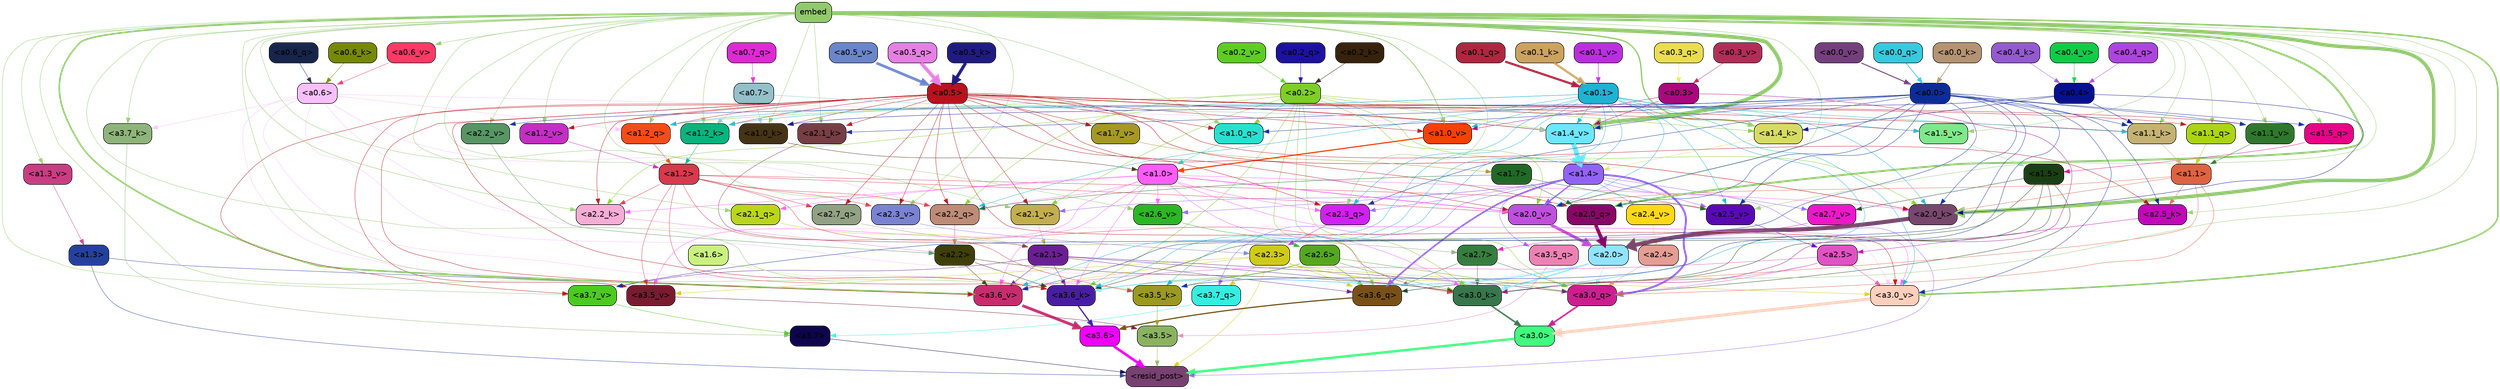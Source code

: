 strict digraph "" {
	graph [bgcolor=transparent,
		layout=dot,
		overlap=false,
		splines=true
	];
	"<a3.7>"	[color=black,
		fillcolor="#0e054c",
		fontname=Helvetica,
		shape=box,
		style="filled, rounded"];
	"<resid_post>"	[color=black,
		fillcolor="#774171",
		fontname=Helvetica,
		shape=box,
		style="filled, rounded"];
	"<a3.7>" -> "<resid_post>"	[color="#0e054c",
		penwidth=0.6239100098609924];
	"<a3.6>"	[color=black,
		fillcolor="#ed01fc",
		fontname=Helvetica,
		shape=box,
		style="filled, rounded"];
	"<a3.6>" -> "<resid_post>"	[color="#ed01fc",
		penwidth=4.569062113761902];
	"<a3.5>"	[color=black,
		fillcolor="#8ab260",
		fontname=Helvetica,
		shape=box,
		style="filled, rounded"];
	"<a3.5>" -> "<resid_post>"	[color="#8ab260",
		penwidth=0.6];
	"<a3.0>"	[color=black,
		fillcolor="#3ffe7e",
		fontname=Helvetica,
		shape=box,
		style="filled, rounded"];
	"<a3.0>" -> "<resid_post>"	[color="#3ffe7e",
		penwidth=4.283544182777405];
	"<a2.3>"	[color=black,
		fillcolor="#cecb18",
		fontname=Helvetica,
		shape=box,
		style="filled, rounded"];
	"<a2.3>" -> "<resid_post>"	[color="#cecb18",
		penwidth=0.6];
	"<a3.7_q>"	[color=black,
		fillcolor="#36ede0",
		fontname=Helvetica,
		shape=box,
		style="filled, rounded"];
	"<a2.3>" -> "<a3.7_q>"	[color="#cecb18",
		penwidth=0.6];
	"<a3.6_q>"	[color=black,
		fillcolor="#7a5017",
		fontname=Helvetica,
		shape=box,
		style="filled, rounded"];
	"<a2.3>" -> "<a3.6_q>"	[color="#cecb18",
		penwidth=0.6];
	"<a3.0_q>"	[color=black,
		fillcolor="#cb1f90",
		fontname=Helvetica,
		shape=box,
		style="filled, rounded"];
	"<a2.3>" -> "<a3.0_q>"	[color="#cecb18",
		penwidth=0.6];
	"<a3.0_k>"	[color=black,
		fillcolor="#38764b",
		fontname=Helvetica,
		shape=box,
		style="filled, rounded"];
	"<a2.3>" -> "<a3.0_k>"	[color="#cecb18",
		penwidth=0.6];
	"<a3.6_v>"	[color=black,
		fillcolor="#c62d6e",
		fontname=Helvetica,
		shape=box,
		style="filled, rounded"];
	"<a2.3>" -> "<a3.6_v>"	[color="#cecb18",
		penwidth=0.6];
	"<a3.5_v>"	[color=black,
		fillcolor="#7a1b30",
		fontname=Helvetica,
		shape=box,
		style="filled, rounded"];
	"<a2.3>" -> "<a3.5_v>"	[color="#cecb18",
		penwidth=0.6];
	"<a3.0_v>"	[color=black,
		fillcolor="#ffcfbc",
		fontname=Helvetica,
		shape=box,
		style="filled, rounded"];
	"<a2.3>" -> "<a3.0_v>"	[color="#cecb18",
		penwidth=0.6];
	"<a1.4>"	[color=black,
		fillcolor="#9262f7",
		fontname=Helvetica,
		shape=box,
		style="filled, rounded"];
	"<a1.4>" -> "<resid_post>"	[color="#9262f7",
		penwidth=0.6];
	"<a1.4>" -> "<a3.7_q>"	[color="#9262f7",
		penwidth=0.6];
	"<a1.4>" -> "<a3.6_q>"	[color="#9262f7",
		penwidth=2.7934007048606873];
	"<a3.5_q>"	[color=black,
		fillcolor="#ec82b3",
		fontname=Helvetica,
		shape=box,
		style="filled, rounded"];
	"<a1.4>" -> "<a3.5_q>"	[color="#9262f7",
		penwidth=0.6];
	"<a1.4>" -> "<a3.0_q>"	[color="#9262f7",
		penwidth=3.340754985809326];
	"<a2.3_q>"	[color=black,
		fillcolor="#d020f4",
		fontname=Helvetica,
		shape=box,
		style="filled, rounded"];
	"<a1.4>" -> "<a2.3_q>"	[color="#9262f7",
		penwidth=0.6];
	"<a2.7_v>"	[color=black,
		fillcolor="#ee17ca",
		fontname=Helvetica,
		shape=box,
		style="filled, rounded"];
	"<a1.4>" -> "<a2.7_v>"	[color="#9262f7",
		penwidth=0.6];
	"<a2.6_v>"	[color=black,
		fillcolor="#2bb723",
		fontname=Helvetica,
		shape=box,
		style="filled, rounded"];
	"<a1.4>" -> "<a2.6_v>"	[color="#9262f7",
		penwidth=0.6];
	"<a2.5_v>"	[color=black,
		fillcolor="#590ab4",
		fontname=Helvetica,
		shape=box,
		style="filled, rounded"];
	"<a1.4>" -> "<a2.5_v>"	[color="#9262f7",
		penwidth=0.6];
	"<a2.4_v>"	[color=black,
		fillcolor="#ffd816",
		fontname=Helvetica,
		shape=box,
		style="filled, rounded"];
	"<a1.4>" -> "<a2.4_v>"	[color="#9262f7",
		penwidth=0.6];
	"<a2.1_v>"	[color=black,
		fillcolor="#c2af4c",
		fontname=Helvetica,
		shape=box,
		style="filled, rounded"];
	"<a1.4>" -> "<a2.1_v>"	[color="#9262f7",
		penwidth=0.6];
	"<a2.0_v>"	[color=black,
		fillcolor="#bf4fde",
		fontname=Helvetica,
		shape=box,
		style="filled, rounded"];
	"<a1.4>" -> "<a2.0_v>"	[color="#9262f7",
		penwidth=2.268759250640869];
	"<a1.3>"	[color=black,
		fillcolor="#25419e",
		fontname=Helvetica,
		shape=box,
		style="filled, rounded"];
	"<a1.3>" -> "<resid_post>"	[color="#25419e",
		penwidth=0.6];
	"<a1.3>" -> "<a3.6_v>"	[color="#25419e",
		penwidth=0.6];
	"<a3.7_q>" -> "<a3.7>"	[color="#36ede0",
		penwidth=0.6];
	"<a3.6_q>" -> "<a3.6>"	[color="#7a5017",
		penwidth=2.0347584784030914];
	"<a3.5_q>" -> "<a3.5>"	[color="#ec82b3",
		penwidth=0.6];
	"<a3.0_q>" -> "<a3.0>"	[color="#cb1f90",
		penwidth=2.8635367155075073];
	"<a3.7_k>"	[color=black,
		fillcolor="#8eb47b",
		fontname=Helvetica,
		shape=box,
		style="filled, rounded"];
	"<a3.7_k>" -> "<a3.7>"	[color="#8eb47b",
		penwidth=0.6];
	"<a3.6_k>"	[color=black,
		fillcolor="#491da1",
		fontname=Helvetica,
		shape=box,
		style="filled, rounded"];
	"<a3.6_k>" -> "<a3.6>"	[color="#491da1",
		penwidth=2.1760786175727844];
	"<a3.5_k>"	[color=black,
		fillcolor="#9b9921",
		fontname=Helvetica,
		shape=box,
		style="filled, rounded"];
	"<a3.5_k>" -> "<a3.5>"	[color="#9b9921",
		penwidth=0.6];
	"<a3.0_k>" -> "<a3.0>"	[color="#38764b",
		penwidth=2.632905662059784];
	"<a3.7_v>"	[color=black,
		fillcolor="#4bca20",
		fontname=Helvetica,
		shape=box,
		style="filled, rounded"];
	"<a3.7_v>" -> "<a3.7>"	[color="#4bca20",
		penwidth=0.6];
	"<a3.6_v>" -> "<a3.6>"	[color="#c62d6e",
		penwidth=4.981305837631226];
	"<a3.5_v>" -> "<a3.5>"	[color="#7a1b30",
		penwidth=0.6];
	"<a3.0_v>" -> "<a3.0>"	[color="#ffcfbc",
		penwidth=5.168330669403076];
	"<a2.7>"	[color=black,
		fillcolor="#367e3f",
		fontname=Helvetica,
		shape=box,
		style="filled, rounded"];
	"<a2.7>" -> "<a3.6_q>"	[color="#367e3f",
		penwidth=0.6];
	"<a2.7>" -> "<a3.0_q>"	[color="#367e3f",
		penwidth=0.6];
	"<a2.7>" -> "<a3.0_k>"	[color="#367e3f",
		penwidth=0.6];
	"<a2.6>"	[color=black,
		fillcolor="#55a720",
		fontname=Helvetica,
		shape=box,
		style="filled, rounded"];
	"<a2.6>" -> "<a3.6_q>"	[color="#55a720",
		penwidth=0.6];
	"<a2.6>" -> "<a3.0_q>"	[color="#55a720",
		penwidth=0.6];
	"<a2.6>" -> "<a3.6_k>"	[color="#55a720",
		penwidth=0.6];
	"<a2.6>" -> "<a3.5_k>"	[color="#55a720",
		penwidth=0.6];
	"<a2.6>" -> "<a3.0_k>"	[color="#55a720",
		penwidth=0.6];
	"<a2.1>"	[color=black,
		fillcolor="#6a1f94",
		fontname=Helvetica,
		shape=box,
		style="filled, rounded"];
	"<a2.1>" -> "<a3.6_q>"	[color="#6a1f94",
		penwidth=0.6];
	"<a2.1>" -> "<a3.0_q>"	[color="#6a1f94",
		penwidth=0.6];
	"<a2.1>" -> "<a3.6_k>"	[color="#6a1f94",
		penwidth=0.6];
	"<a2.1>" -> "<a3.0_k>"	[color="#6a1f94",
		penwidth=0.6];
	"<a2.1>" -> "<a3.7_v>"	[color="#6a1f94",
		penwidth=0.6];
	"<a2.1>" -> "<a3.6_v>"	[color="#6a1f94",
		penwidth=0.6];
	"<a2.0>"	[color=black,
		fillcolor="#91e3fe",
		fontname=Helvetica,
		shape=box,
		style="filled, rounded"];
	"<a2.0>" -> "<a3.6_q>"	[color="#91e3fe",
		penwidth=0.6];
	"<a2.0>" -> "<a3.0_q>"	[color="#91e3fe",
		penwidth=0.6];
	"<a2.0>" -> "<a3.6_k>"	[color="#91e3fe",
		penwidth=1.6382827460765839];
	"<a2.0>" -> "<a3.0_k>"	[color="#91e3fe",
		penwidth=2.161143198609352];
	"<a1.5>"	[color=black,
		fillcolor="#1b3f14",
		fontname=Helvetica,
		shape=box,
		style="filled, rounded"];
	"<a1.5>" -> "<a3.6_q>"	[color="#1b3f14",
		penwidth=0.6];
	"<a1.5>" -> "<a3.0_q>"	[color="#1b3f14",
		penwidth=0.6];
	"<a1.5>" -> "<a3.6_k>"	[color="#1b3f14",
		penwidth=0.6];
	"<a1.5>" -> "<a3.0_k>"	[color="#1b3f14",
		penwidth=0.6];
	"<a1.5>" -> "<a2.7_v>"	[color="#1b3f14",
		penwidth=0.6];
	"<a0.2>"	[color=black,
		fillcolor="#7dce27",
		fontname=Helvetica,
		shape=box,
		style="filled, rounded"];
	"<a0.2>" -> "<a3.6_q>"	[color="#7dce27",
		penwidth=0.6];
	"<a0.2>" -> "<a3.0_q>"	[color="#7dce27",
		penwidth=0.6];
	"<a0.2>" -> "<a3.6_k>"	[color="#7dce27",
		penwidth=0.6];
	"<a0.2>" -> "<a3.0_k>"	[color="#7dce27",
		penwidth=0.6];
	"<a2.2_q>"	[color=black,
		fillcolor="#be8b77",
		fontname=Helvetica,
		shape=box,
		style="filled, rounded"];
	"<a0.2>" -> "<a2.2_q>"	[color="#7dce27",
		penwidth=0.6];
	"<a2.2_k>"	[color=black,
		fillcolor="#f5add5",
		fontname=Helvetica,
		shape=box,
		style="filled, rounded"];
	"<a0.2>" -> "<a2.2_k>"	[color="#7dce27",
		penwidth=0.6];
	"<a2.0_k>"	[color=black,
		fillcolor="#78476c",
		fontname=Helvetica,
		shape=box,
		style="filled, rounded"];
	"<a0.2>" -> "<a2.0_k>"	[color="#7dce27",
		penwidth=0.6];
	"<a0.2>" -> "<a2.1_v>"	[color="#7dce27",
		penwidth=0.6];
	"<a0.2>" -> "<a2.0_v>"	[color="#7dce27",
		penwidth=0.6];
	"<a1.2_q>"	[color=black,
		fillcolor="#f44c19",
		fontname=Helvetica,
		shape=box,
		style="filled, rounded"];
	"<a0.2>" -> "<a1.2_q>"	[color="#7dce27",
		penwidth=0.6];
	"<a1.0_q>"	[color=black,
		fillcolor="#26e1cf",
		fontname=Helvetica,
		shape=box,
		style="filled, rounded"];
	"<a0.2>" -> "<a1.0_q>"	[color="#7dce27",
		penwidth=0.6];
	"<a1.4_k>"	[color=black,
		fillcolor="#d6dc63",
		fontname=Helvetica,
		shape=box,
		style="filled, rounded"];
	"<a0.2>" -> "<a1.4_k>"	[color="#7dce27",
		penwidth=0.6];
	"<a1.4_v>"	[color=black,
		fillcolor="#6ee6fd",
		fontname=Helvetica,
		shape=box,
		style="filled, rounded"];
	"<a0.2>" -> "<a1.4_v>"	[color="#7dce27",
		penwidth=0.6];
	"<a2.5>"	[color=black,
		fillcolor="#e052c3",
		fontname=Helvetica,
		shape=box,
		style="filled, rounded"];
	"<a2.5>" -> "<a3.0_q>"	[color="#e052c3",
		penwidth=0.6];
	"<a2.5>" -> "<a3.0_k>"	[color="#e052c3",
		penwidth=0.6];
	"<a2.5>" -> "<a3.6_v>"	[color="#e052c3",
		penwidth=0.6];
	"<a2.5>" -> "<a3.0_v>"	[color="#e052c3",
		penwidth=0.6];
	"<a2.4>"	[color=black,
		fillcolor="#e39d93",
		fontname=Helvetica,
		shape=box,
		style="filled, rounded"];
	"<a2.4>" -> "<a3.0_q>"	[color="#e39d93",
		penwidth=0.6];
	"<a1.1>"	[color=black,
		fillcolor="#df6242",
		fontname=Helvetica,
		shape=box,
		style="filled, rounded"];
	"<a1.1>" -> "<a3.0_q>"	[color="#df6242",
		penwidth=0.6];
	"<a1.1>" -> "<a3.0_k>"	[color="#df6242",
		penwidth=0.6];
	"<a2.5_k>"	[color=black,
		fillcolor="#c208bb",
		fontname=Helvetica,
		shape=box,
		style="filled, rounded"];
	"<a1.1>" -> "<a2.5_k>"	[color="#df6242",
		penwidth=0.6];
	"<a1.1>" -> "<a2.0_k>"	[color="#df6242",
		penwidth=0.6];
	"<a1.1>" -> "<a2.0_v>"	[color="#df6242",
		penwidth=0.6];
	"<a0.6>"	[color=black,
		fillcolor="#f8bffc",
		fontname=Helvetica,
		shape=box,
		style="filled, rounded"];
	"<a0.6>" -> "<a3.7_k>"	[color="#f8bffc",
		penwidth=0.6];
	"<a0.6>" -> "<a3.6_k>"	[color="#f8bffc",
		penwidth=0.6];
	"<a0.6>" -> "<a3.0_k>"	[color="#f8bffc",
		penwidth=0.6];
	"<a0.6>" -> "<a3.6_v>"	[color="#f8bffc",
		penwidth=0.6];
	"<a0.6>" -> "<a3.0_v>"	[color="#f8bffc",
		penwidth=0.6];
	"<a0.6>" -> "<a2.2_q>"	[color="#f8bffc",
		penwidth=0.6];
	"<a0.6>" -> "<a1.2_q>"	[color="#f8bffc",
		penwidth=0.6];
	"<a0.6>" -> "<a1.4_v>"	[color="#f8bffc",
		penwidth=0.6];
	embed	[color=black,
		fillcolor="#91c96d",
		fontname=Helvetica,
		shape=box,
		style="filled, rounded"];
	embed -> "<a3.7_k>"	[color="#91c96d",
		penwidth=0.6];
	embed -> "<a3.6_k>"	[color="#91c96d",
		penwidth=0.6];
	embed -> "<a3.5_k>"	[color="#91c96d",
		penwidth=0.6];
	embed -> "<a3.0_k>"	[color="#91c96d",
		penwidth=0.6];
	embed -> "<a3.7_v>"	[color="#91c96d",
		penwidth=0.6];
	embed -> "<a3.6_v>"	[color="#91c96d",
		penwidth=2.7825746536254883];
	embed -> "<a3.5_v>"	[color="#91c96d",
		penwidth=0.6];
	embed -> "<a3.0_v>"	[color="#91c96d",
		penwidth=2.6950180530548096];
	embed -> "<a2.3_q>"	[color="#91c96d",
		penwidth=0.6];
	embed -> "<a2.2_q>"	[color="#91c96d",
		penwidth=0.6];
	"<a2.1_q>"	[color=black,
		fillcolor="#bad61b",
		fontname=Helvetica,
		shape=box,
		style="filled, rounded"];
	embed -> "<a2.1_q>"	[color="#91c96d",
		penwidth=0.6];
	"<a2.0_q>"	[color=black,
		fillcolor="#890766",
		fontname=Helvetica,
		shape=box,
		style="filled, rounded"];
	embed -> "<a2.0_q>"	[color="#91c96d",
		penwidth=3.305941343307495];
	embed -> "<a2.5_k>"	[color="#91c96d",
		penwidth=0.6];
	embed -> "<a2.2_k>"	[color="#91c96d",
		penwidth=0.6698317527770996];
	"<a2.1_k>"	[color=black,
		fillcolor="#773e44",
		fontname=Helvetica,
		shape=box,
		style="filled, rounded"];
	embed -> "<a2.1_k>"	[color="#91c96d",
		penwidth=0.6];
	embed -> "<a2.0_k>"	[color="#91c96d",
		penwidth=6.12570995092392];
	embed -> "<a2.6_v>"	[color="#91c96d",
		penwidth=0.6];
	embed -> "<a2.5_v>"	[color="#91c96d",
		penwidth=0.6];
	"<a2.3_v>"	[color=black,
		fillcolor="#7a82d3",
		fontname=Helvetica,
		shape=box,
		style="filled, rounded"];
	embed -> "<a2.3_v>"	[color="#91c96d",
		penwidth=0.6];
	"<a2.2_v>"	[color=black,
		fillcolor="#589565",
		fontname=Helvetica,
		shape=box,
		style="filled, rounded"];
	embed -> "<a2.2_v>"	[color="#91c96d",
		penwidth=0.6];
	embed -> "<a2.1_v>"	[color="#91c96d",
		penwidth=0.6];
	embed -> "<a2.0_v>"	[color="#91c96d",
		penwidth=0.6];
	"<a1.5_q>"	[color=black,
		fillcolor="#e70288",
		fontname=Helvetica,
		shape=box,
		style="filled, rounded"];
	embed -> "<a1.5_q>"	[color="#91c96d",
		penwidth=0.6];
	embed -> "<a1.2_q>"	[color="#91c96d",
		penwidth=0.6087074279785156];
	"<a1.1_q>"	[color=black,
		fillcolor="#acd414",
		fontname=Helvetica,
		shape=box,
		style="filled, rounded"];
	embed -> "<a1.1_q>"	[color="#91c96d",
		penwidth=0.6];
	embed -> "<a1.0_q>"	[color="#91c96d",
		penwidth=0.6];
	embed -> "<a1.4_k>"	[color="#91c96d",
		penwidth=2.1858973503112793];
	"<a1.2_k>"	[color=black,
		fillcolor="#07b47e",
		fontname=Helvetica,
		shape=box,
		style="filled, rounded"];
	embed -> "<a1.2_k>"	[color="#91c96d",
		penwidth=0.6];
	"<a1.1_k>"	[color=black,
		fillcolor="#c5b273",
		fontname=Helvetica,
		shape=box,
		style="filled, rounded"];
	embed -> "<a1.1_k>"	[color="#91c96d",
		penwidth=0.6];
	"<a1.0_k>"	[color=black,
		fillcolor="#453317",
		fontname=Helvetica,
		shape=box,
		style="filled, rounded"];
	embed -> "<a1.0_k>"	[color="#91c96d",
		penwidth=0.6];
	"<a1.5_v>"	[color=black,
		fillcolor="#7fe88b",
		fontname=Helvetica,
		shape=box,
		style="filled, rounded"];
	embed -> "<a1.5_v>"	[color="#91c96d",
		penwidth=0.6];
	embed -> "<a1.4_v>"	[color="#91c96d",
		penwidth=6.590077131986618];
	"<a1.3_v>"	[color=black,
		fillcolor="#c93d83",
		fontname=Helvetica,
		shape=box,
		style="filled, rounded"];
	embed -> "<a1.3_v>"	[color="#91c96d",
		penwidth=0.6];
	"<a1.2_v>"	[color=black,
		fillcolor="#c32fc3",
		fontname=Helvetica,
		shape=box,
		style="filled, rounded"];
	embed -> "<a1.2_v>"	[color="#91c96d",
		penwidth=0.6];
	"<a1.1_v>"	[color=black,
		fillcolor="#2f772c",
		fontname=Helvetica,
		shape=box,
		style="filled, rounded"];
	embed -> "<a1.1_v>"	[color="#91c96d",
		penwidth=0.6];
	"<a1.0_v>"	[color=black,
		fillcolor="#f84003",
		fontname=Helvetica,
		shape=box,
		style="filled, rounded"];
	embed -> "<a1.0_v>"	[color="#91c96d",
		penwidth=1.2076449394226074];
	"<a0.6_v>"	[color=black,
		fillcolor="#fd3966",
		fontname=Helvetica,
		shape=box,
		style="filled, rounded"];
	embed -> "<a0.6_v>"	[color="#91c96d",
		penwidth=0.6];
	"<a2.2>"	[color=black,
		fillcolor="#3e3f0a",
		fontname=Helvetica,
		shape=box,
		style="filled, rounded"];
	"<a2.2>" -> "<a3.6_k>"	[color="#3e3f0a",
		penwidth=0.6];
	"<a2.2>" -> "<a3.0_k>"	[color="#3e3f0a",
		penwidth=0.6];
	"<a2.2>" -> "<a3.6_v>"	[color="#3e3f0a",
		penwidth=0.6];
	"<a1.6>"	[color=black,
		fillcolor="#caf17f",
		fontname=Helvetica,
		shape=box,
		style="filled, rounded"];
	"<a1.6>" -> "<a3.6_k>"	[color="#caf17f",
		penwidth=0.6];
	"<a1.2>"	[color=black,
		fillcolor="#d8394c",
		fontname=Helvetica,
		shape=box,
		style="filled, rounded"];
	"<a1.2>" -> "<a3.6_k>"	[color="#d8394c",
		penwidth=0.6];
	"<a1.2>" -> "<a3.5_k>"	[color="#d8394c",
		penwidth=0.6];
	"<a1.2>" -> "<a3.0_k>"	[color="#d8394c",
		penwidth=0.6];
	"<a1.2>" -> "<a3.5_v>"	[color="#d8394c",
		penwidth=0.6];
	"<a2.7_q>"	[color=black,
		fillcolor="#92a183",
		fontname=Helvetica,
		shape=box,
		style="filled, rounded"];
	"<a1.2>" -> "<a2.7_q>"	[color="#d8394c",
		penwidth=0.6];
	"<a1.2>" -> "<a2.2_q>"	[color="#d8394c",
		penwidth=0.6];
	"<a1.2>" -> "<a2.2_k>"	[color="#d8394c",
		penwidth=0.6];
	"<a1.2>" -> "<a2.5_v>"	[color="#d8394c",
		penwidth=0.6];
	"<a1.2>" -> "<a2.3_v>"	[color="#d8394c",
		penwidth=0.6];
	"<a1.2>" -> "<a2.0_v>"	[color="#d8394c",
		penwidth=0.6];
	"<a1.0>"	[color=black,
		fillcolor="#ff5df9",
		fontname=Helvetica,
		shape=box,
		style="filled, rounded"];
	"<a1.0>" -> "<a3.6_k>"	[color="#ff5df9",
		penwidth=0.6];
	"<a1.0>" -> "<a3.0_k>"	[color="#ff5df9",
		penwidth=0.6];
	"<a1.0>" -> "<a3.6_v>"	[color="#ff5df9",
		penwidth=0.6];
	"<a1.0>" -> "<a3.5_v>"	[color="#ff5df9",
		penwidth=0.6];
	"<a1.0>" -> "<a3.0_v>"	[color="#ff5df9",
		penwidth=0.6];
	"<a1.0>" -> "<a2.3_q>"	[color="#ff5df9",
		penwidth=0.6];
	"<a1.0>" -> "<a2.2_q>"	[color="#ff5df9",
		penwidth=0.6];
	"<a1.0>" -> "<a2.1_q>"	[color="#ff5df9",
		penwidth=0.6];
	"<a1.0>" -> "<a2.2_k>"	[color="#ff5df9",
		penwidth=0.6];
	"<a1.0>" -> "<a2.0_k>"	[color="#ff5df9",
		penwidth=0.6];
	"<a1.0>" -> "<a2.6_v>"	[color="#ff5df9",
		penwidth=0.6];
	"<a1.0>" -> "<a2.0_v>"	[color="#ff5df9",
		penwidth=1.2213096618652344];
	"<a0.5>"	[color=black,
		fillcolor="#b6131c",
		fontname=Helvetica,
		shape=box,
		style="filled, rounded"];
	"<a0.5>" -> "<a3.6_k>"	[color="#b6131c",
		penwidth=0.6];
	"<a0.5>" -> "<a3.7_v>"	[color="#b6131c",
		penwidth=0.6];
	"<a0.5>" -> "<a3.6_v>"	[color="#b6131c",
		penwidth=0.6];
	"<a0.5>" -> "<a3.5_v>"	[color="#b6131c",
		penwidth=0.6];
	"<a0.5>" -> "<a3.0_v>"	[color="#b6131c",
		penwidth=0.6];
	"<a0.5>" -> "<a2.7_q>"	[color="#b6131c",
		penwidth=0.6];
	"<a0.5>" -> "<a2.3_q>"	[color="#b6131c",
		penwidth=0.6];
	"<a0.5>" -> "<a2.2_q>"	[color="#b6131c",
		penwidth=0.6];
	"<a0.5>" -> "<a2.0_q>"	[color="#b6131c",
		penwidth=0.6];
	"<a0.5>" -> "<a2.5_k>"	[color="#b6131c",
		penwidth=0.6];
	"<a0.5>" -> "<a2.2_k>"	[color="#b6131c",
		penwidth=0.6];
	"<a0.5>" -> "<a2.1_k>"	[color="#b6131c",
		penwidth=0.6];
	"<a0.5>" -> "<a2.0_k>"	[color="#b6131c",
		penwidth=0.6900839805603027];
	"<a0.5>" -> "<a2.3_v>"	[color="#b6131c",
		penwidth=0.6];
	"<a0.5>" -> "<a2.1_v>"	[color="#b6131c",
		penwidth=0.6];
	"<a0.5>" -> "<a2.0_v>"	[color="#b6131c",
		penwidth=0.6];
	"<a0.5>" -> "<a1.2_q>"	[color="#b6131c",
		penwidth=0.6];
	"<a0.5>" -> "<a1.1_q>"	[color="#b6131c",
		penwidth=0.6];
	"<a0.5>" -> "<a1.0_q>"	[color="#b6131c",
		penwidth=0.6];
	"<a0.5>" -> "<a1.2_k>"	[color="#b6131c",
		penwidth=0.6];
	"<a0.5>" -> "<a1.1_k>"	[color="#b6131c",
		penwidth=0.6];
	"<a0.5>" -> "<a1.0_k>"	[color="#b6131c",
		penwidth=0.6];
	"<a1.7_v>"	[color=black,
		fillcolor="#a59824",
		fontname=Helvetica,
		shape=box,
		style="filled, rounded"];
	"<a0.5>" -> "<a1.7_v>"	[color="#b6131c",
		penwidth=0.6];
	"<a0.5>" -> "<a1.5_v>"	[color="#b6131c",
		penwidth=0.6];
	"<a0.5>" -> "<a1.4_v>"	[color="#b6131c",
		penwidth=0.9985027313232422];
	"<a0.5>" -> "<a1.2_v>"	[color="#b6131c",
		penwidth=0.6];
	"<a0.5>" -> "<a1.1_v>"	[color="#b6131c",
		penwidth=0.6];
	"<a0.5>" -> "<a1.0_v>"	[color="#b6131c",
		penwidth=0.6];
	"<a0.1>"	[color=black,
		fillcolor="#1fb2d3",
		fontname=Helvetica,
		shape=box,
		style="filled, rounded"];
	"<a0.1>" -> "<a3.6_k>"	[color="#1fb2d3",
		penwidth=0.6];
	"<a0.1>" -> "<a3.5_k>"	[color="#1fb2d3",
		penwidth=0.6];
	"<a0.1>" -> "<a3.0_k>"	[color="#1fb2d3",
		penwidth=0.6];
	"<a0.1>" -> "<a3.6_v>"	[color="#1fb2d3",
		penwidth=0.6];
	"<a0.1>" -> "<a3.0_v>"	[color="#1fb2d3",
		penwidth=0.6];
	"<a0.1>" -> "<a2.3_q>"	[color="#1fb2d3",
		penwidth=0.6];
	"<a0.1>" -> "<a2.2_q>"	[color="#1fb2d3",
		penwidth=0.6];
	"<a0.1>" -> "<a2.0_k>"	[color="#1fb2d3",
		penwidth=0.6];
	"<a0.1>" -> "<a2.5_v>"	[color="#1fb2d3",
		penwidth=0.6];
	"<a0.1>" -> "<a2.0_v>"	[color="#1fb2d3",
		penwidth=0.6];
	"<a0.1>" -> "<a1.2_q>"	[color="#1fb2d3",
		penwidth=0.6218185424804688];
	"<a0.1>" -> "<a1.2_k>"	[color="#1fb2d3",
		penwidth=0.6];
	"<a0.1>" -> "<a1.1_k>"	[color="#1fb2d3",
		penwidth=0.6];
	"<a0.1>" -> "<a1.5_v>"	[color="#1fb2d3",
		penwidth=0.6];
	"<a0.1>" -> "<a1.4_v>"	[color="#1fb2d3",
		penwidth=0.6];
	"<a0.1>" -> "<a1.0_v>"	[color="#1fb2d3",
		penwidth=0.6];
	"<a0.0>"	[color=black,
		fillcolor="#0c2c9a",
		fontname=Helvetica,
		shape=box,
		style="filled, rounded"];
	"<a0.0>" -> "<a3.5_k>"	[color="#0c2c9a",
		penwidth=0.6];
	"<a0.0>" -> "<a3.7_v>"	[color="#0c2c9a",
		penwidth=0.6];
	"<a0.0>" -> "<a3.6_v>"	[color="#0c2c9a",
		penwidth=0.6];
	"<a0.0>" -> "<a3.0_v>"	[color="#0c2c9a",
		penwidth=0.6];
	"<a0.0>" -> "<a2.3_q>"	[color="#0c2c9a",
		penwidth=0.6];
	"<a0.0>" -> "<a2.0_q>"	[color="#0c2c9a",
		penwidth=0.6];
	"<a0.0>" -> "<a2.5_k>"	[color="#0c2c9a",
		penwidth=0.6];
	"<a0.0>" -> "<a2.1_k>"	[color="#0c2c9a",
		penwidth=0.6];
	"<a0.0>" -> "<a2.0_k>"	[color="#0c2c9a",
		penwidth=0.6];
	"<a0.0>" -> "<a2.5_v>"	[color="#0c2c9a",
		penwidth=0.6];
	"<a0.0>" -> "<a2.2_v>"	[color="#0c2c9a",
		penwidth=0.6];
	"<a0.0>" -> "<a2.0_v>"	[color="#0c2c9a",
		penwidth=0.6];
	"<a0.0>" -> "<a1.5_q>"	[color="#0c2c9a",
		penwidth=0.6];
	"<a0.0>" -> "<a1.0_q>"	[color="#0c2c9a",
		penwidth=0.6];
	"<a0.0>" -> "<a1.1_k>"	[color="#0c2c9a",
		penwidth=0.6];
	"<a0.0>" -> "<a1.4_v>"	[color="#0c2c9a",
		penwidth=0.6];
	"<a0.0>" -> "<a1.1_v>"	[color="#0c2c9a",
		penwidth=0.6];
	"<a0.3>"	[color=black,
		fillcolor="#ab087f",
		fontname=Helvetica,
		shape=box,
		style="filled, rounded"];
	"<a0.3>" -> "<a3.0_k>"	[color="#ab087f",
		penwidth=0.6];
	"<a0.3>" -> "<a1.4_v>"	[color="#ab087f",
		penwidth=0.6];
	"<a0.3>" -> "<a1.0_v>"	[color="#ab087f",
		penwidth=0.6];
	"<a2.7_q>" -> "<a2.7>"	[color="#92a183",
		penwidth=0.6];
	"<a2.3_q>" -> "<a2.3>"	[color="#d020f4",
		penwidth=0.6];
	"<a2.2_q>" -> "<a2.2>"	[color="#be8b77",
		penwidth=0.7553567886352539];
	"<a2.1_q>" -> "<a2.1>"	[color="#bad61b",
		penwidth=0.6];
	"<a2.0_q>" -> "<a2.0>"	[color="#890766",
		penwidth=6.256794691085815];
	"<a2.5_k>" -> "<a2.5>"	[color="#c208bb",
		penwidth=0.6];
	"<a2.2_k>" -> "<a2.2>"	[color="#f5add5",
		penwidth=0.8854708671569824];
	"<a2.1_k>" -> "<a2.1>"	[color="#773e44",
		penwidth=0.6];
	"<a2.0_k>" -> "<a2.0>"	[color="#78476c",
		penwidth=7.231504917144775];
	"<a2.7_v>" -> "<a2.7>"	[color="#ee17ca",
		penwidth=0.6];
	"<a2.6_v>" -> "<a2.6>"	[color="#2bb723",
		penwidth=0.6];
	"<a2.5_v>" -> "<a2.5>"	[color="#590ab4",
		penwidth=0.6];
	"<a2.4_v>" -> "<a2.4>"	[color="#ffd816",
		penwidth=0.6];
	"<a2.3_v>" -> "<a2.3>"	[color="#7a82d3",
		penwidth=0.6];
	"<a2.2_v>" -> "<a2.2>"	[color="#589565",
		penwidth=0.6];
	"<a2.1_v>" -> "<a2.1>"	[color="#c2af4c",
		penwidth=0.6];
	"<a2.0_v>" -> "<a2.0>"	[color="#bf4fde",
		penwidth=5.231471925973892];
	"<a1.7>"	[color=black,
		fillcolor="#216927",
		fontname=Helvetica,
		shape=box,
		style="filled, rounded"];
	"<a1.7>" -> "<a2.2_q>"	[color="#216927",
		penwidth=0.6];
	"<a1.7>" -> "<a2.0_q>"	[color="#216927",
		penwidth=0.6];
	"<a1.7>" -> "<a2.5_v>"	[color="#216927",
		penwidth=0.6];
	"<a0.4>"	[color=black,
		fillcolor="#07108f",
		fontname=Helvetica,
		shape=box,
		style="filled, rounded"];
	"<a0.4>" -> "<a2.0_k>"	[color="#07108f",
		penwidth=0.6];
	"<a0.4>" -> "<a1.4_k>"	[color="#07108f",
		penwidth=0.6];
	"<a0.4>" -> "<a1.1_k>"	[color="#07108f",
		penwidth=0.6];
	"<a0.4>" -> "<a1.0_k>"	[color="#07108f",
		penwidth=0.6];
	"<a1.5_q>" -> "<a1.5>"	[color="#e70288",
		penwidth=0.6];
	"<a1.2_q>" -> "<a1.2>"	[color="#f44c19",
		penwidth=0.6];
	"<a1.1_q>" -> "<a1.1>"	[color="#acd414",
		penwidth=0.6];
	"<a1.0_q>" -> "<a1.0>"	[color="#26e1cf",
		penwidth=0.6];
	"<a1.4_k>" -> "<a1.4>"	[color="#d6dc63",
		penwidth=0.6];
	"<a1.2_k>" -> "<a1.2>"	[color="#07b47e",
		penwidth=0.6];
	"<a1.1_k>" -> "<a1.1>"	[color="#c5b273",
		penwidth=0.6];
	"<a1.0_k>" -> "<a1.0>"	[color="#453317",
		penwidth=0.6];
	"<a1.7_v>" -> "<a1.7>"	[color="#a59824",
		penwidth=0.6];
	"<a1.5_v>" -> "<a1.5>"	[color="#7fe88b",
		penwidth=0.6];
	"<a1.4_v>" -> "<a1.4>"	[color="#6ee6fd",
		penwidth=8.36684274673462];
	"<a1.3_v>" -> "<a1.3>"	[color="#c93d83",
		penwidth=0.6];
	"<a1.2_v>" -> "<a1.2>"	[color="#c32fc3",
		penwidth=0.6];
	"<a1.1_v>" -> "<a1.1>"	[color="#2f772c",
		penwidth=0.6];
	"<a1.0_v>" -> "<a1.0>"	[color="#f84003",
		penwidth=1.9665732383728027];
	"<a0.7>"	[color=black,
		fillcolor="#93c0c9",
		fontname=Helvetica,
		shape=box,
		style="filled, rounded"];
	"<a0.7>" -> "<a1.2_k>"	[color="#93c0c9",
		penwidth=0.6];
	"<a0.7>" -> "<a1.0_k>"	[color="#93c0c9",
		penwidth=0.6];
	"<a0.7>" -> "<a1.4_v>"	[color="#93c0c9",
		penwidth=0.6];
	"<a0.7_q>"	[color=black,
		fillcolor="#de2ad3",
		fontname=Helvetica,
		shape=box,
		style="filled, rounded"];
	"<a0.7_q>" -> "<a0.7>"	[color="#de2ad3",
		penwidth=0.6];
	"<a0.6_q>"	[color=black,
		fillcolor="#17254b",
		fontname=Helvetica,
		shape=box,
		style="filled, rounded"];
	"<a0.6_q>" -> "<a0.6>"	[color="#17254b",
		penwidth=0.6];
	"<a0.5_q>"	[color=black,
		fillcolor="#e67fe4",
		fontname=Helvetica,
		shape=box,
		style="filled, rounded"];
	"<a0.5_q>" -> "<a0.5>"	[color="#e67fe4",
		penwidth=6.156635046005249];
	"<a0.4_q>"	[color=black,
		fillcolor="#ae44de",
		fontname=Helvetica,
		shape=box,
		style="filled, rounded"];
	"<a0.4_q>" -> "<a0.4>"	[color="#ae44de",
		penwidth=0.6];
	"<a0.3_q>"	[color=black,
		fillcolor="#eadd50",
		fontname=Helvetica,
		shape=box,
		style="filled, rounded"];
	"<a0.3_q>" -> "<a0.3>"	[color="#eadd50",
		penwidth=0.6];
	"<a0.2_q>"	[color=black,
		fillcolor="#1d11a1",
		fontname=Helvetica,
		shape=box,
		style="filled, rounded"];
	"<a0.2_q>" -> "<a0.2>"	[color="#1d11a1",
		penwidth=0.6];
	"<a0.1_q>"	[color=black,
		fillcolor="#af2640",
		fontname=Helvetica,
		shape=box,
		style="filled, rounded"];
	"<a0.1_q>" -> "<a0.1>"	[color="#af2640",
		penwidth=3.795884132385254];
	"<a0.0_q>"	[color=black,
		fillcolor="#37c9de",
		fontname=Helvetica,
		shape=box,
		style="filled, rounded"];
	"<a0.0_q>" -> "<a0.0>"	[color="#37c9de",
		penwidth=1.2393803596496582];
	"<a0.6_k>"	[color=black,
		fillcolor="#768903",
		fontname=Helvetica,
		shape=box,
		style="filled, rounded"];
	"<a0.6_k>" -> "<a0.6>"	[color="#768903",
		penwidth=0.6];
	"<a0.5_k>"	[color=black,
		fillcolor="#201b81",
		fontname=Helvetica,
		shape=box,
		style="filled, rounded"];
	"<a0.5_k>" -> "<a0.5>"	[color="#201b81",
		penwidth=5.603226900100708];
	"<a0.4_k>"	[color=black,
		fillcolor="#9459d0",
		fontname=Helvetica,
		shape=box,
		style="filled, rounded"];
	"<a0.4_k>" -> "<a0.4>"	[color="#9459d0",
		penwidth=0.6];
	"<a0.2_k>"	[color=black,
		fillcolor="#37220c",
		fontname=Helvetica,
		shape=box,
		style="filled, rounded"];
	"<a0.2_k>" -> "<a0.2>"	[color="#37220c",
		penwidth=0.6];
	"<a0.1_k>"	[color=black,
		fillcolor="#cba260",
		fontname=Helvetica,
		shape=box,
		style="filled, rounded"];
	"<a0.1_k>" -> "<a0.1>"	[color="#cba260",
		penwidth=3.7429747581481934];
	"<a0.0_k>"	[color=black,
		fillcolor="#b39372",
		fontname=Helvetica,
		shape=box,
		style="filled, rounded"];
	"<a0.0_k>" -> "<a0.0>"	[color="#b39372",
		penwidth=1.106727123260498];
	"<a0.6_v>" -> "<a0.6>"	[color="#fd3966",
		penwidth=0.6];
	"<a0.5_v>"	[color=black,
		fillcolor="#6b85ca",
		fontname=Helvetica,
		shape=box,
		style="filled, rounded"];
	"<a0.5_v>" -> "<a0.5>"	[color="#6b85ca",
		penwidth=4.667354106903076];
	"<a0.4_v>"	[color=black,
		fillcolor="#10cb48",
		fontname=Helvetica,
		shape=box,
		style="filled, rounded"];
	"<a0.4_v>" -> "<a0.4>"	[color="#10cb48",
		penwidth=0.6];
	"<a0.3_v>"	[color=black,
		fillcolor="#b22d58",
		fontname=Helvetica,
		shape=box,
		style="filled, rounded"];
	"<a0.3_v>" -> "<a0.3>"	[color="#b22d58",
		penwidth=0.6];
	"<a0.2_v>"	[color=black,
		fillcolor="#5dce21",
		fontname=Helvetica,
		shape=box,
		style="filled, rounded"];
	"<a0.2_v>" -> "<a0.2>"	[color="#5dce21",
		penwidth=0.6];
	"<a0.1_v>"	[color=black,
		fillcolor="#bb2edf",
		fontname=Helvetica,
		shape=box,
		style="filled, rounded"];
	"<a0.1_v>" -> "<a0.1>"	[color="#bb2edf",
		penwidth=0.8298110961914062];
	"<a0.0_v>"	[color=black,
		fillcolor="#743f7d",
		fontname=Helvetica,
		shape=box,
		style="filled, rounded"];
	"<a0.0_v>" -> "<a0.0>"	[color="#743f7d",
		penwidth=1.7084956169128418];
}
